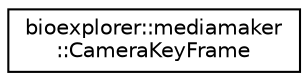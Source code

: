 digraph "Graphical Class Hierarchy"
{
 // LATEX_PDF_SIZE
  edge [fontname="Helvetica",fontsize="10",labelfontname="Helvetica",labelfontsize="10"];
  node [fontname="Helvetica",fontsize="10",shape=record];
  rankdir="LR";
  Node0 [label="bioexplorer::mediamaker\l::CameraKeyFrame",height=0.2,width=0.4,color="black", fillcolor="white", style="filled",URL="$d9/d55/structbioexplorer_1_1mediamaker_1_1CameraKeyFrame.html",tooltip=" "];
}

